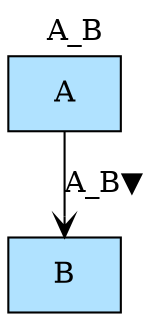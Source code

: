 digraph {graph[label=A_B,labelloc=tl,labelfontsize=12];
"A"[shape=box,fillcolor=lightskyblue1,style = filled,label="A"];
"B"[shape=box,fillcolor=lightskyblue1,style = filled,label="B"];

"A"->"B"[label="A_B▼",arrowhead=vee];
}